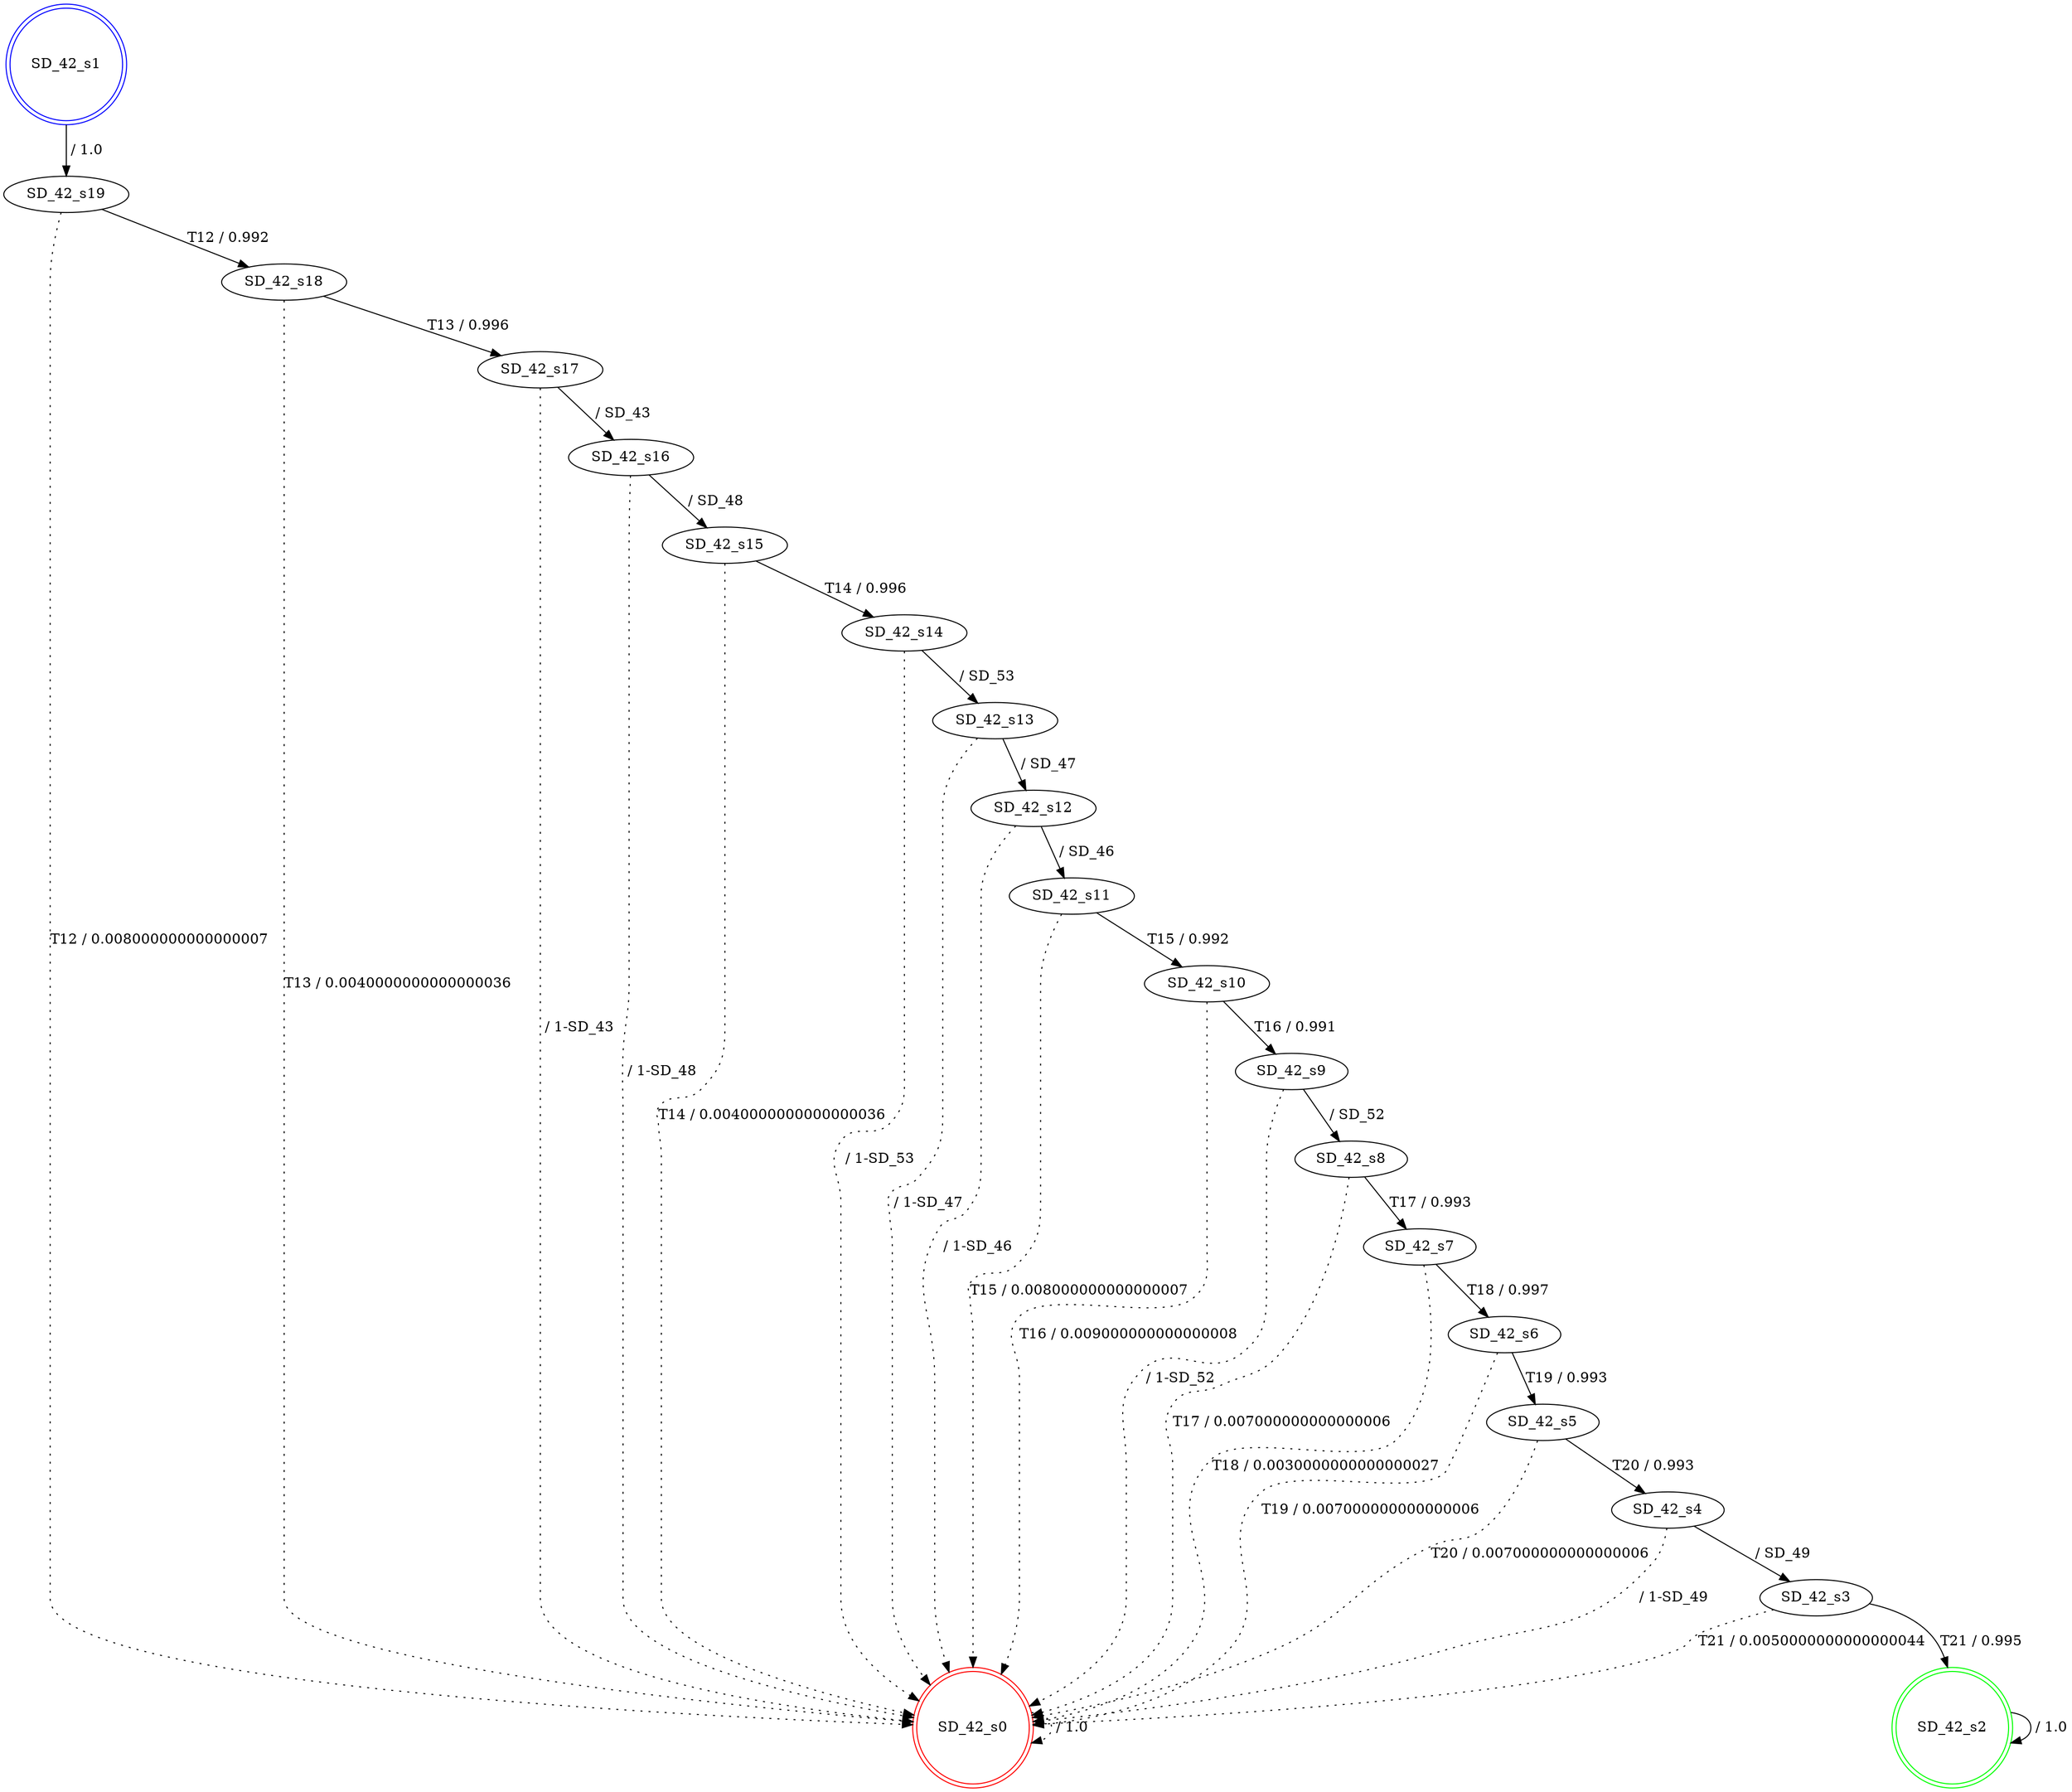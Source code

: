 digraph graphname {
SD_42_s0 [label="SD_42_s0",color=red,shape=doublecircle ];
SD_42_s1 [label="SD_42_s1",color=blue,shape=doublecircle ];
SD_42_s2 [label="SD_42_s2",color=green,shape=doublecircle ];
SD_42_s3 [label="SD_42_s3" ];
SD_42_s4 [label="SD_42_s4" ];
SD_42_s5 [label="SD_42_s5" ];
SD_42_s6 [label="SD_42_s6" ];
SD_42_s7 [label="SD_42_s7" ];
SD_42_s8 [label="SD_42_s8" ];
SD_42_s9 [label="SD_42_s9" ];
SD_42_s10 [label="SD_42_s10" ];
SD_42_s11 [label="SD_42_s11" ];
SD_42_s12 [label="SD_42_s12" ];
SD_42_s13 [label="SD_42_s13" ];
SD_42_s14 [label="SD_42_s14" ];
SD_42_s15 [label="SD_42_s15" ];
SD_42_s16 [label="SD_42_s16" ];
SD_42_s17 [label="SD_42_s17" ];
SD_42_s18 [label="SD_42_s18" ];
SD_42_s19 [label="SD_42_s19" ];
SD_42_s0 -> SD_42_s0 [label=" / 1.0", style=dotted];
SD_42_s1 -> SD_42_s19 [label=" / 1.0"];
SD_42_s2 -> SD_42_s2 [label=" / 1.0"];
SD_42_s3 -> SD_42_s2 [label="T21 / 0.995"];
SD_42_s3 -> SD_42_s0 [label="T21 / 0.0050000000000000044", style=dotted];
SD_42_s4 -> SD_42_s3 [label=" / SD_49"];
SD_42_s4 -> SD_42_s0 [label=" / 1-SD_49", style=dotted];
SD_42_s5 -> SD_42_s4 [label="T20 / 0.993"];
SD_42_s5 -> SD_42_s0 [label="T20 / 0.007000000000000006", style=dotted];
SD_42_s6 -> SD_42_s5 [label="T19 / 0.993"];
SD_42_s6 -> SD_42_s0 [label="T19 / 0.007000000000000006", style=dotted];
SD_42_s7 -> SD_42_s6 [label="T18 / 0.997"];
SD_42_s7 -> SD_42_s0 [label="T18 / 0.0030000000000000027", style=dotted];
SD_42_s8 -> SD_42_s7 [label="T17 / 0.993"];
SD_42_s8 -> SD_42_s0 [label="T17 / 0.007000000000000006", style=dotted];
SD_42_s9 -> SD_42_s8 [label=" / SD_52"];
SD_42_s9 -> SD_42_s0 [label=" / 1-SD_52", style=dotted];
SD_42_s10 -> SD_42_s9 [label="T16 / 0.991"];
SD_42_s10 -> SD_42_s0 [label="T16 / 0.009000000000000008", style=dotted];
SD_42_s11 -> SD_42_s10 [label="T15 / 0.992"];
SD_42_s11 -> SD_42_s0 [label="T15 / 0.008000000000000007", style=dotted];
SD_42_s12 -> SD_42_s11 [label=" / SD_46"];
SD_42_s12 -> SD_42_s0 [label=" / 1-SD_46", style=dotted];
SD_42_s13 -> SD_42_s12 [label=" / SD_47"];
SD_42_s13 -> SD_42_s0 [label=" / 1-SD_47", style=dotted];
SD_42_s14 -> SD_42_s13 [label=" / SD_53"];
SD_42_s14 -> SD_42_s0 [label=" / 1-SD_53", style=dotted];
SD_42_s15 -> SD_42_s14 [label="T14 / 0.996"];
SD_42_s15 -> SD_42_s0 [label="T14 / 0.0040000000000000036", style=dotted];
SD_42_s16 -> SD_42_s15 [label=" / SD_48"];
SD_42_s16 -> SD_42_s0 [label=" / 1-SD_48", style=dotted];
SD_42_s17 -> SD_42_s16 [label=" / SD_43"];
SD_42_s17 -> SD_42_s0 [label=" / 1-SD_43", style=dotted];
SD_42_s18 -> SD_42_s17 [label="T13 / 0.996"];
SD_42_s18 -> SD_42_s0 [label="T13 / 0.0040000000000000036", style=dotted];
SD_42_s19 -> SD_42_s18 [label="T12 / 0.992"];
SD_42_s19 -> SD_42_s0 [label="T12 / 0.008000000000000007", style=dotted];
}